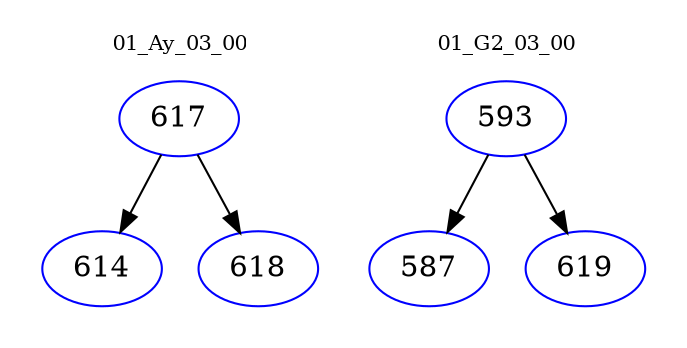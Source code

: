 digraph{
subgraph cluster_0 {
color = white
label = "01_Ay_03_00";
fontsize=10;
T0_617 [label="617", color="blue"]
T0_617 -> T0_614 [color="black"]
T0_614 [label="614", color="blue"]
T0_617 -> T0_618 [color="black"]
T0_618 [label="618", color="blue"]
}
subgraph cluster_1 {
color = white
label = "01_G2_03_00";
fontsize=10;
T1_593 [label="593", color="blue"]
T1_593 -> T1_587 [color="black"]
T1_587 [label="587", color="blue"]
T1_593 -> T1_619 [color="black"]
T1_619 [label="619", color="blue"]
}
}
